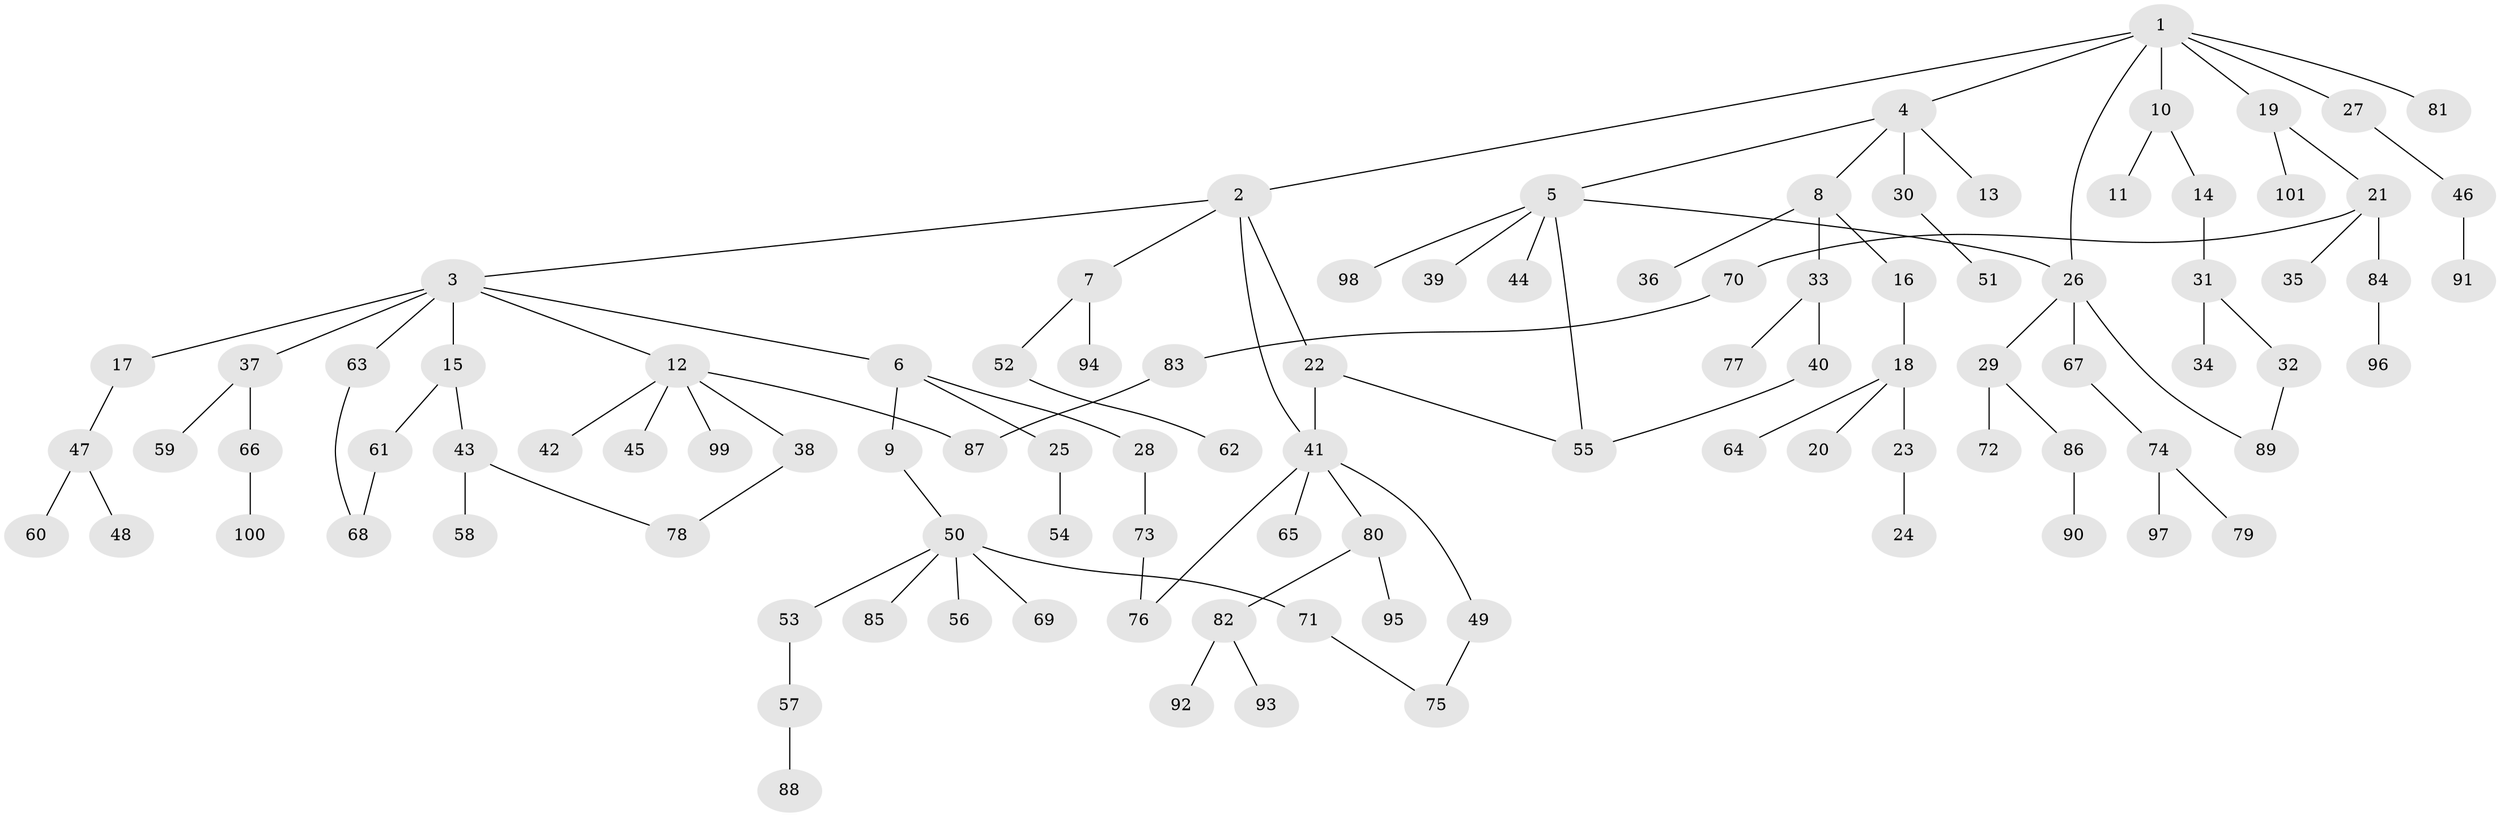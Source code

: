 // Generated by graph-tools (version 1.1) at 2025/49/03/09/25 03:49:26]
// undirected, 101 vertices, 110 edges
graph export_dot {
graph [start="1"]
  node [color=gray90,style=filled];
  1;
  2;
  3;
  4;
  5;
  6;
  7;
  8;
  9;
  10;
  11;
  12;
  13;
  14;
  15;
  16;
  17;
  18;
  19;
  20;
  21;
  22;
  23;
  24;
  25;
  26;
  27;
  28;
  29;
  30;
  31;
  32;
  33;
  34;
  35;
  36;
  37;
  38;
  39;
  40;
  41;
  42;
  43;
  44;
  45;
  46;
  47;
  48;
  49;
  50;
  51;
  52;
  53;
  54;
  55;
  56;
  57;
  58;
  59;
  60;
  61;
  62;
  63;
  64;
  65;
  66;
  67;
  68;
  69;
  70;
  71;
  72;
  73;
  74;
  75;
  76;
  77;
  78;
  79;
  80;
  81;
  82;
  83;
  84;
  85;
  86;
  87;
  88;
  89;
  90;
  91;
  92;
  93;
  94;
  95;
  96;
  97;
  98;
  99;
  100;
  101;
  1 -- 2;
  1 -- 4;
  1 -- 10;
  1 -- 19;
  1 -- 26;
  1 -- 27;
  1 -- 81;
  2 -- 3;
  2 -- 7;
  2 -- 22;
  2 -- 41;
  3 -- 6;
  3 -- 12;
  3 -- 15;
  3 -- 17;
  3 -- 37;
  3 -- 63;
  4 -- 5;
  4 -- 8;
  4 -- 13;
  4 -- 30;
  5 -- 39;
  5 -- 44;
  5 -- 55;
  5 -- 98;
  5 -- 26;
  6 -- 9;
  6 -- 25;
  6 -- 28;
  7 -- 52;
  7 -- 94;
  8 -- 16;
  8 -- 33;
  8 -- 36;
  9 -- 50;
  10 -- 11;
  10 -- 14;
  12 -- 38;
  12 -- 42;
  12 -- 45;
  12 -- 99;
  12 -- 87;
  14 -- 31;
  15 -- 43;
  15 -- 61;
  16 -- 18;
  17 -- 47;
  18 -- 20;
  18 -- 23;
  18 -- 64;
  19 -- 21;
  19 -- 101;
  21 -- 35;
  21 -- 70;
  21 -- 84;
  22 -- 55;
  22 -- 41;
  23 -- 24;
  25 -- 54;
  26 -- 29;
  26 -- 67;
  26 -- 89;
  27 -- 46;
  28 -- 73;
  29 -- 72;
  29 -- 86;
  30 -- 51;
  31 -- 32;
  31 -- 34;
  32 -- 89;
  33 -- 40;
  33 -- 77;
  37 -- 59;
  37 -- 66;
  38 -- 78;
  40 -- 55;
  41 -- 49;
  41 -- 65;
  41 -- 76;
  41 -- 80;
  43 -- 58;
  43 -- 78;
  46 -- 91;
  47 -- 48;
  47 -- 60;
  49 -- 75;
  50 -- 53;
  50 -- 56;
  50 -- 69;
  50 -- 71;
  50 -- 85;
  52 -- 62;
  53 -- 57;
  57 -- 88;
  61 -- 68;
  63 -- 68;
  66 -- 100;
  67 -- 74;
  70 -- 83;
  71 -- 75;
  73 -- 76;
  74 -- 79;
  74 -- 97;
  80 -- 82;
  80 -- 95;
  82 -- 92;
  82 -- 93;
  83 -- 87;
  84 -- 96;
  86 -- 90;
}
